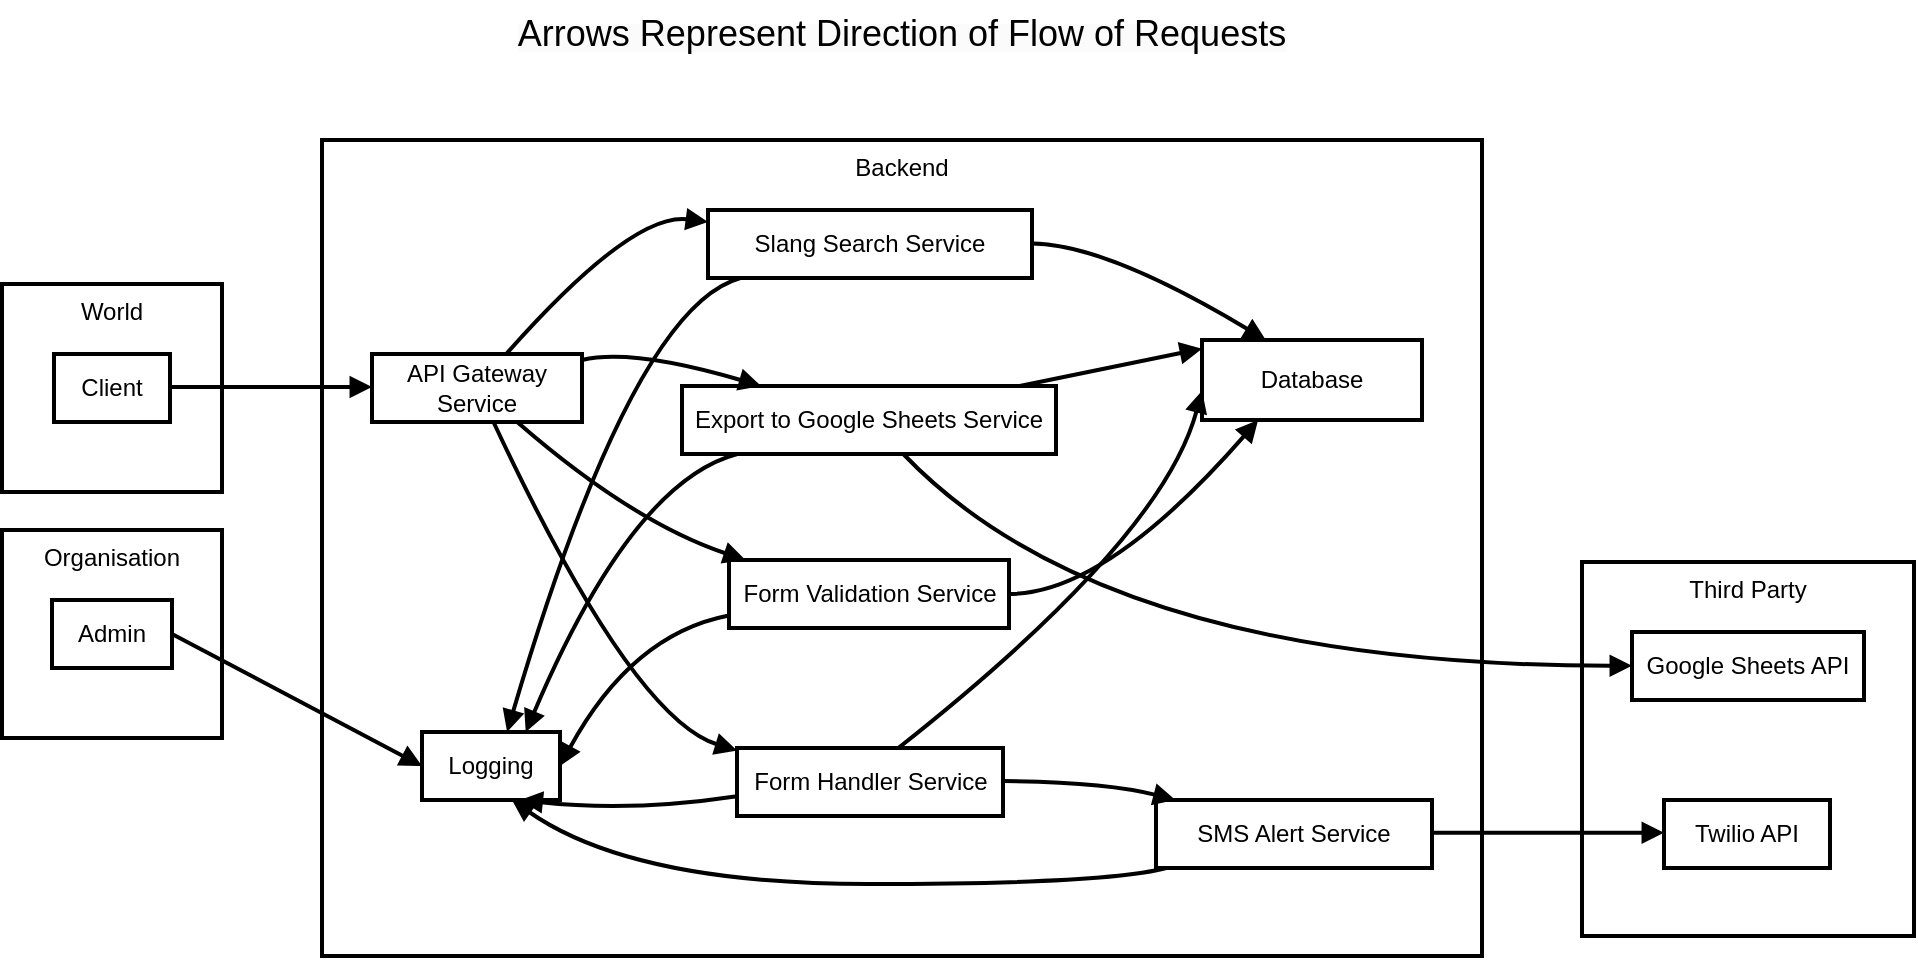 <mxfile version="21.6.8" type="device">
  <diagram name="Page-1" id="3sxhr-Dp2gEjyF0MoyhH">
    <mxGraphModel dx="1186" dy="1904" grid="1" gridSize="10" guides="1" tooltips="1" connect="1" arrows="1" fold="1" page="1" pageScale="1" pageWidth="827" pageHeight="1169" math="0" shadow="0">
      <root>
        <mxCell id="0" />
        <mxCell id="1" parent="0" />
        <mxCell id="CW_gJ5pnzmwouRRYtdM0-1" value="Third Party" style="whiteSpace=wrap;strokeWidth=2;verticalAlign=top;" vertex="1" parent="1">
          <mxGeometry x="810" y="231" width="166" height="187" as="geometry" />
        </mxCell>
        <mxCell id="CW_gJ5pnzmwouRRYtdM0-2" value="Google Sheets API" style="whiteSpace=wrap;strokeWidth=2;" vertex="1" parent="1">
          <mxGeometry x="835" y="266" width="116" height="34" as="geometry" />
        </mxCell>
        <mxCell id="CW_gJ5pnzmwouRRYtdM0-3" value="Twilio API" style="whiteSpace=wrap;strokeWidth=2;" vertex="1" parent="1">
          <mxGeometry x="851" y="350" width="83" height="34" as="geometry" />
        </mxCell>
        <mxCell id="CW_gJ5pnzmwouRRYtdM0-4" value="Organisation" style="whiteSpace=wrap;strokeWidth=2;verticalAlign=top;" vertex="1" parent="1">
          <mxGeometry x="20" y="215" width="110" height="104" as="geometry" />
        </mxCell>
        <mxCell id="CW_gJ5pnzmwouRRYtdM0-5" value="Admin" style="whiteSpace=wrap;strokeWidth=2;" vertex="1" parent="1">
          <mxGeometry x="45" y="250" width="60" height="34" as="geometry" />
        </mxCell>
        <mxCell id="CW_gJ5pnzmwouRRYtdM0-6" value="World" style="whiteSpace=wrap;strokeWidth=2;verticalAlign=top;" vertex="1" parent="1">
          <mxGeometry x="20" y="92" width="110" height="104" as="geometry" />
        </mxCell>
        <mxCell id="CW_gJ5pnzmwouRRYtdM0-7" value="Client" style="whiteSpace=wrap;strokeWidth=2;" vertex="1" parent="1">
          <mxGeometry x="46" y="127" width="58" height="34" as="geometry" />
        </mxCell>
        <mxCell id="CW_gJ5pnzmwouRRYtdM0-8" value="Backend" style="whiteSpace=wrap;strokeWidth=2;verticalAlign=top;" vertex="1" parent="1">
          <mxGeometry x="180" y="20" width="580" height="408" as="geometry" />
        </mxCell>
        <mxCell id="CW_gJ5pnzmwouRRYtdM0-9" value="Export to Google Sheets Service" style="whiteSpace=wrap;strokeWidth=2;" vertex="1" parent="1">
          <mxGeometry x="360" y="143" width="187" height="34" as="geometry" />
        </mxCell>
        <mxCell id="CW_gJ5pnzmwouRRYtdM0-10" value="API Gateway Service" style="whiteSpace=wrap;strokeWidth=2;" vertex="1" parent="1">
          <mxGeometry x="205" y="127" width="105" height="34" as="geometry" />
        </mxCell>
        <mxCell id="CW_gJ5pnzmwouRRYtdM0-11" value="Form Handler Service" style="whiteSpace=wrap;strokeWidth=2;" vertex="1" parent="1">
          <mxGeometry x="387.5" y="324" width="133" height="34" as="geometry" />
        </mxCell>
        <mxCell id="CW_gJ5pnzmwouRRYtdM0-12" value="Form Validation Service" style="whiteSpace=wrap;strokeWidth=2;" vertex="1" parent="1">
          <mxGeometry x="383.5" y="230" width="140" height="34" as="geometry" />
        </mxCell>
        <mxCell id="CW_gJ5pnzmwouRRYtdM0-13" value="Slang Search Service" style="whiteSpace=wrap;strokeWidth=2;" vertex="1" parent="1">
          <mxGeometry x="373" y="55" width="162" height="34" as="geometry" />
        </mxCell>
        <mxCell id="CW_gJ5pnzmwouRRYtdM0-14" value="Database" style="whiteSpace=wrap;strokeWidth=2;" vertex="1" parent="1">
          <mxGeometry x="620" y="120" width="110" height="40" as="geometry" />
        </mxCell>
        <mxCell id="CW_gJ5pnzmwouRRYtdM0-15" value="SMS Alert Service" style="whiteSpace=wrap;strokeWidth=2;" vertex="1" parent="1">
          <mxGeometry x="597" y="350" width="138" height="34" as="geometry" />
        </mxCell>
        <mxCell id="CW_gJ5pnzmwouRRYtdM0-16" value="Logging" style="whiteSpace=wrap;strokeWidth=2;" vertex="1" parent="1">
          <mxGeometry x="230" y="316" width="69" height="34" as="geometry" />
        </mxCell>
        <mxCell id="CW_gJ5pnzmwouRRYtdM0-17" value="" style="curved=1;startArrow=none;endArrow=block;exitX=0.997;exitY=0.485;entryX=-0.001;entryY=0.485;rounded=0;strokeWidth=2;" edge="1" parent="1" source="CW_gJ5pnzmwouRRYtdM0-7" target="CW_gJ5pnzmwouRRYtdM0-10">
          <mxGeometry relative="1" as="geometry">
            <Array as="points" />
          </mxGeometry>
        </mxCell>
        <mxCell id="CW_gJ5pnzmwouRRYtdM0-18" value="" style="curved=1;startArrow=none;endArrow=block;exitX=0.999;exitY=0.5;entryX=-0.001;entryY=0.5;rounded=0;strokeWidth=2;" edge="1" parent="1" source="CW_gJ5pnzmwouRRYtdM0-5" target="CW_gJ5pnzmwouRRYtdM0-16">
          <mxGeometry relative="1" as="geometry">
            <Array as="points" />
          </mxGeometry>
        </mxCell>
        <mxCell id="CW_gJ5pnzmwouRRYtdM0-19" value="" style="curved=1;startArrow=none;endArrow=block;exitX=0.587;exitY=0.974;entryX=-0.001;entryY=0.496;rounded=0;strokeWidth=2;" edge="1" parent="1" source="CW_gJ5pnzmwouRRYtdM0-9" target="CW_gJ5pnzmwouRRYtdM0-2">
          <mxGeometry relative="1" as="geometry">
            <Array as="points">
              <mxPoint x="572" y="283" />
            </Array>
          </mxGeometry>
        </mxCell>
        <mxCell id="CW_gJ5pnzmwouRRYtdM0-20" value="" style="curved=1;startArrow=none;endArrow=block;exitX=0.999;exitY=0.482;entryX=0.004;entryY=0.482;rounded=0;strokeWidth=2;" edge="1" parent="1" source="CW_gJ5pnzmwouRRYtdM0-15" target="CW_gJ5pnzmwouRRYtdM0-3">
          <mxGeometry relative="1" as="geometry">
            <Array as="points" />
          </mxGeometry>
        </mxCell>
        <mxCell id="CW_gJ5pnzmwouRRYtdM0-21" value="" style="curved=1;startArrow=none;endArrow=block;exitX=0.997;exitY=0.493;entryX=0.287;entryY=-0.007;rounded=0;strokeWidth=2;" edge="1" parent="1" source="CW_gJ5pnzmwouRRYtdM0-13" target="CW_gJ5pnzmwouRRYtdM0-14">
          <mxGeometry relative="1" as="geometry">
            <Array as="points">
              <mxPoint x="572" y="72" />
            </Array>
          </mxGeometry>
        </mxCell>
        <mxCell id="CW_gJ5pnzmwouRRYtdM0-22" value="" style="curved=1;startArrow=none;endArrow=block;exitX=1.001;exitY=0.087;entryX=0.205;entryY=-0.011;rounded=0;strokeWidth=2;" edge="1" parent="1" source="CW_gJ5pnzmwouRRYtdM0-10" target="CW_gJ5pnzmwouRRYtdM0-9">
          <mxGeometry relative="1" as="geometry">
            <Array as="points">
              <mxPoint x="335" y="124" />
            </Array>
          </mxGeometry>
        </mxCell>
        <mxCell id="CW_gJ5pnzmwouRRYtdM0-23" value="" style="curved=1;startArrow=none;endArrow=block;exitX=0.575;exitY=0.978;entryX=0.004;entryY=0.042;rounded=0;strokeWidth=2;" edge="1" parent="1" source="CW_gJ5pnzmwouRRYtdM0-10" target="CW_gJ5pnzmwouRRYtdM0-11">
          <mxGeometry relative="1" as="geometry">
            <Array as="points">
              <mxPoint x="335" y="309" />
            </Array>
          </mxGeometry>
        </mxCell>
        <mxCell id="CW_gJ5pnzmwouRRYtdM0-24" value="" style="curved=1;startArrow=none;endArrow=block;exitX=0.683;exitY=0.978;entryX=0.065;entryY=0.007;rounded=0;strokeWidth=2;" edge="1" parent="1" source="CW_gJ5pnzmwouRRYtdM0-10" target="CW_gJ5pnzmwouRRYtdM0-12">
          <mxGeometry relative="1" as="geometry">
            <Array as="points">
              <mxPoint x="335" y="211" />
            </Array>
          </mxGeometry>
        </mxCell>
        <mxCell id="CW_gJ5pnzmwouRRYtdM0-25" value="" style="curved=1;startArrow=none;endArrow=block;exitX=0.641;exitY=-0.007;entryX=-0.001;entryY=0.175;rounded=0;startFill=0;endFill=1;strokeWidth=2;" edge="1" parent="1" source="CW_gJ5pnzmwouRRYtdM0-10" target="CW_gJ5pnzmwouRRYtdM0-13">
          <mxGeometry relative="1" as="geometry">
            <Array as="points">
              <mxPoint x="335" y="56" />
            </Array>
          </mxGeometry>
        </mxCell>
        <mxCell id="CW_gJ5pnzmwouRRYtdM0-26" value="" style="curved=1;startArrow=none;endArrow=block;exitX=0.912;exitY=-0.011;entryX=-0.002;entryY=0.107;rounded=0;strokeWidth=2;" edge="1" parent="1" source="CW_gJ5pnzmwouRRYtdM0-9" target="CW_gJ5pnzmwouRRYtdM0-14">
          <mxGeometry relative="1" as="geometry">
            <Array as="points">
              <mxPoint x="572" y="134" />
            </Array>
          </mxGeometry>
        </mxCell>
        <mxCell id="CW_gJ5pnzmwouRRYtdM0-27" value="" style="startArrow=none;endArrow=block;exitX=0.608;exitY=-0.007;entryX=-0.002;entryY=0.634;curved=1;strokeWidth=2;" edge="1" parent="1" source="CW_gJ5pnzmwouRRYtdM0-11" target="CW_gJ5pnzmwouRRYtdM0-14">
          <mxGeometry relative="1" as="geometry">
            <Array as="points">
              <mxPoint x="600" y="220" />
            </Array>
          </mxGeometry>
        </mxCell>
        <mxCell id="CW_gJ5pnzmwouRRYtdM0-28" value="" style="curved=1;startArrow=none;endArrow=block;exitX=0.996;exitY=0.5;entryX=0.266;entryY=0.978;rounded=0;strokeWidth=2;" edge="1" parent="1" source="CW_gJ5pnzmwouRRYtdM0-12" target="CW_gJ5pnzmwouRRYtdM0-14">
          <mxGeometry relative="1" as="geometry">
            <Array as="points">
              <mxPoint x="572" y="247" />
            </Array>
          </mxGeometry>
        </mxCell>
        <mxCell id="CW_gJ5pnzmwouRRYtdM0-29" value="" style="curved=1;startArrow=none;endArrow=block;exitX=0.999;exitY=0.485;entryX=0.061;entryY=-0.011;rounded=0;strokeWidth=2;" edge="1" parent="1" source="CW_gJ5pnzmwouRRYtdM0-11" target="CW_gJ5pnzmwouRRYtdM0-15">
          <mxGeometry relative="1" as="geometry">
            <Array as="points">
              <mxPoint x="572" y="341" />
            </Array>
          </mxGeometry>
        </mxCell>
        <mxCell id="CW_gJ5pnzmwouRRYtdM0-30" value="" style="curved=1;startArrow=block;endArrow=none;exitX=0.748;exitY=0.007;entryX=0.166;entryY=0.974;rounded=0;startFill=1;endFill=0;strokeWidth=2;" edge="1" parent="1" source="CW_gJ5pnzmwouRRYtdM0-16" target="CW_gJ5pnzmwouRRYtdM0-9">
          <mxGeometry relative="1" as="geometry">
            <Array as="points">
              <mxPoint x="335" y="191" />
            </Array>
          </mxGeometry>
        </mxCell>
        <mxCell id="CW_gJ5pnzmwouRRYtdM0-31" value="" style="curved=1;startArrow=block;endArrow=none;exitX=0.711;exitY=0.993;entryX=0.004;entryY=0.707;rounded=0;startFill=1;endFill=0;strokeWidth=2;" edge="1" parent="1" source="CW_gJ5pnzmwouRRYtdM0-16" target="CW_gJ5pnzmwouRRYtdM0-11">
          <mxGeometry relative="1" as="geometry">
            <Array as="points">
              <mxPoint x="335" y="356" />
            </Array>
          </mxGeometry>
        </mxCell>
        <mxCell id="CW_gJ5pnzmwouRRYtdM0-32" value="" style="curved=1;startArrow=block;endArrow=none;exitX=1.001;exitY=0.5;entryX=-0.001;entryY=0.817;rounded=0;startFill=1;endFill=0;strokeWidth=2;" edge="1" parent="1" source="CW_gJ5pnzmwouRRYtdM0-16" target="CW_gJ5pnzmwouRRYtdM0-12">
          <mxGeometry relative="1" as="geometry">
            <Array as="points">
              <mxPoint x="335" y="267" />
            </Array>
          </mxGeometry>
        </mxCell>
        <mxCell id="CW_gJ5pnzmwouRRYtdM0-33" value="" style="curved=1;startArrow=block;endArrow=none;exitX=0.65;exitY=0.993;entryX=0.061;entryY=0.974;rounded=0;startFill=1;endFill=0;strokeWidth=2;" edge="1" parent="1" source="CW_gJ5pnzmwouRRYtdM0-16" target="CW_gJ5pnzmwouRRYtdM0-15">
          <mxGeometry relative="1" as="geometry">
            <Array as="points">
              <mxPoint x="335" y="392" />
              <mxPoint x="572" y="392" />
            </Array>
          </mxGeometry>
        </mxCell>
        <mxCell id="CW_gJ5pnzmwouRRYtdM0-34" value="" style="curved=1;startArrow=block;endArrow=none;exitX=0.615;exitY=0.007;entryX=0.112;entryY=0.985;rounded=0;startFill=1;endFill=0;strokeWidth=2;" edge="1" parent="1" source="CW_gJ5pnzmwouRRYtdM0-16" target="CW_gJ5pnzmwouRRYtdM0-13">
          <mxGeometry relative="1" as="geometry">
            <Array as="points">
              <mxPoint x="335" y="104" />
            </Array>
          </mxGeometry>
        </mxCell>
        <mxCell id="CW_gJ5pnzmwouRRYtdM0-36" value="&lt;span style=&quot;color: rgb(0, 0, 0); font-family: Helvetica; font-style: normal; font-variant-ligatures: normal; font-variant-caps: normal; font-weight: 400; letter-spacing: normal; orphans: 2; text-indent: 0px; text-transform: none; widows: 2; word-spacing: 0px; -webkit-text-stroke-width: 0px; background-color: rgb(251, 251, 251); text-decoration-thickness: initial; text-decoration-style: initial; text-decoration-color: initial; float: none; display: inline !important;&quot;&gt;&lt;font style=&quot;font-size: 18px;&quot;&gt;Arrows Represent Direction of Flow of Requests&lt;/font&gt;&lt;/span&gt;" style="text;whiteSpace=wrap;html=1;align=center;" vertex="1" parent="1">
          <mxGeometry x="265" y="-50" width="410" height="30" as="geometry" />
        </mxCell>
      </root>
    </mxGraphModel>
  </diagram>
</mxfile>
